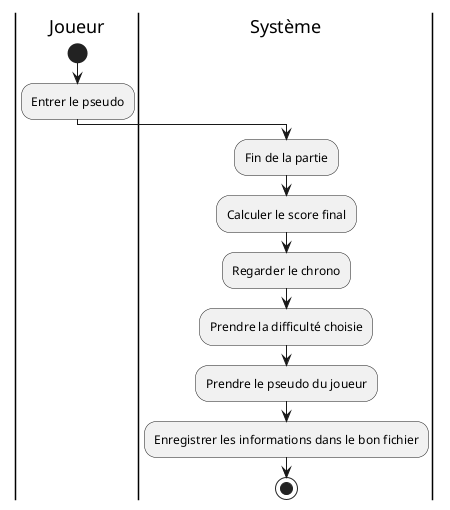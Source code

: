 @startuml saveScoreUC
|Joueur|
start
:Entrer le pseudo;

|Système|
:Fin de la partie;
:Calculer le score final;
:Regarder le chrono;
:Prendre la difficulté choisie;
:Prendre le pseudo du joueur;
:Enregistrer les informations dans le bon fichier;
stop
@enduml
